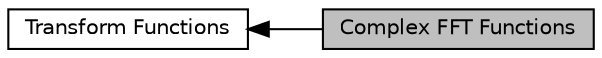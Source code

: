 digraph "Complex FFT Functions"
{
  edge [fontname="Helvetica",fontsize="10",labelfontname="Helvetica",labelfontsize="10"];
  node [fontname="Helvetica",fontsize="10",shape=record];
  rankdir=LR;
  Node0 [label="Complex FFT Functions",height=0.2,width=0.4,color="black", fillcolor="grey75", style="filled", fontcolor="black"];
  Node1 [label="Transform Functions",height=0.2,width=0.4,color="black", fillcolor="white", style="filled",URL="$group__group_transforms.html"];
  Node1->Node0 [shape=plaintext, dir="back", style="solid"];
}
